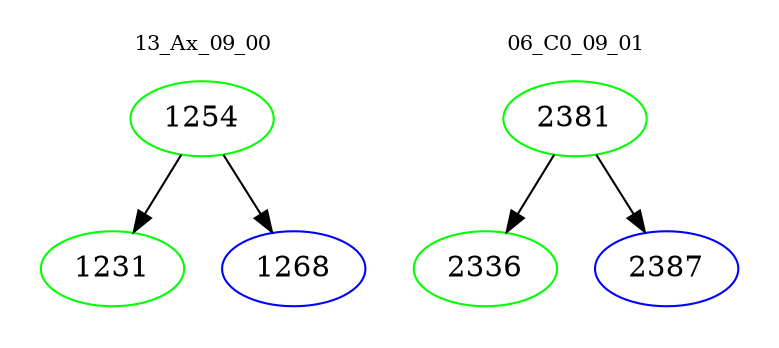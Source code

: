 digraph{
subgraph cluster_0 {
color = white
label = "13_Ax_09_00";
fontsize=10;
T0_1254 [label="1254", color="green"]
T0_1254 -> T0_1231 [color="black"]
T0_1231 [label="1231", color="green"]
T0_1254 -> T0_1268 [color="black"]
T0_1268 [label="1268", color="blue"]
}
subgraph cluster_1 {
color = white
label = "06_C0_09_01";
fontsize=10;
T1_2381 [label="2381", color="green"]
T1_2381 -> T1_2336 [color="black"]
T1_2336 [label="2336", color="green"]
T1_2381 -> T1_2387 [color="black"]
T1_2387 [label="2387", color="blue"]
}
}
